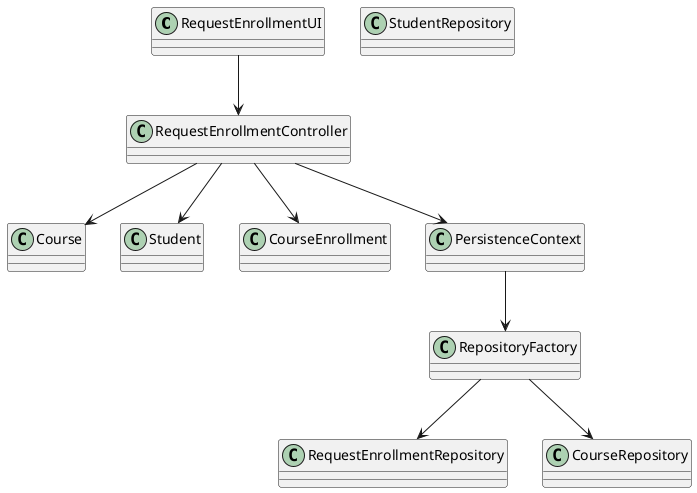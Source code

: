 @startuml

class RequestEnrollmentUI {
}

class RequestEnrollmentController {
}

class RequestEnrollmentRepository {
}

class CourseRepository {
}

class StudentRepository {
}

class Course {
}

class Student {
}

class CourseEnrollment {
}

class PersistenceContext {
}

class RepositoryFactory {
}

RequestEnrollmentUI --> RequestEnrollmentController
RequestEnrollmentController --> PersistenceContext
RequestEnrollmentController --> Course
RequestEnrollmentController --> Student
RequestEnrollmentController --> CourseEnrollment
PersistenceContext --> RepositoryFactory
RepositoryFactory --> RequestEnrollmentRepository
RepositoryFactory --> CourseRepository

@enduml